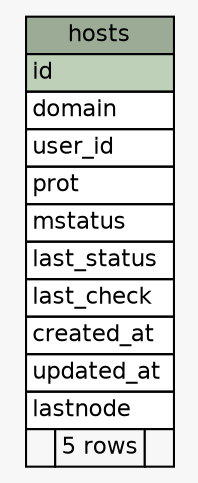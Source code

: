 // dot 2.36.0 on Linux 3.19.0-80-generic
// SchemaSpy rev 590
digraph "hosts" {
  graph [
    rankdir="RL"
    bgcolor="#f7f7f7"
    nodesep="0.18"
    ranksep="0.46"
    fontname="Helvetica"
    fontsize="11"
  ];
  node [
    fontname="Helvetica"
    fontsize="11"
    shape="plaintext"
  ];
  edge [
    arrowsize="0.8"
  ];
  "hosts" [
    label=<
    <TABLE BORDER="0" CELLBORDER="1" CELLSPACING="0" BGCOLOR="#ffffff">
      <TR><TD COLSPAN="3" BGCOLOR="#9bab96" ALIGN="CENTER">hosts</TD></TR>
      <TR><TD PORT="id" COLSPAN="3" BGCOLOR="#bed1b8" ALIGN="LEFT">id</TD></TR>
      <TR><TD PORT="domain" COLSPAN="3" ALIGN="LEFT">domain</TD></TR>
      <TR><TD PORT="user_id" COLSPAN="3" ALIGN="LEFT">user_id</TD></TR>
      <TR><TD PORT="prot" COLSPAN="3" ALIGN="LEFT">prot</TD></TR>
      <TR><TD PORT="mstatus" COLSPAN="3" ALIGN="LEFT">mstatus</TD></TR>
      <TR><TD PORT="last_status" COLSPAN="3" ALIGN="LEFT">last_status</TD></TR>
      <TR><TD PORT="last_check" COLSPAN="3" ALIGN="LEFT">last_check</TD></TR>
      <TR><TD PORT="created_at" COLSPAN="3" ALIGN="LEFT">created_at</TD></TR>
      <TR><TD PORT="updated_at" COLSPAN="3" ALIGN="LEFT">updated_at</TD></TR>
      <TR><TD PORT="lastnode" COLSPAN="3" ALIGN="LEFT">lastnode</TD></TR>
      <TR><TD ALIGN="LEFT" BGCOLOR="#f7f7f7">  </TD><TD ALIGN="RIGHT" BGCOLOR="#f7f7f7">5 rows</TD><TD ALIGN="RIGHT" BGCOLOR="#f7f7f7">  </TD></TR>
    </TABLE>>
    URL="tables/hosts.html"
    tooltip="hosts"
  ];
}
